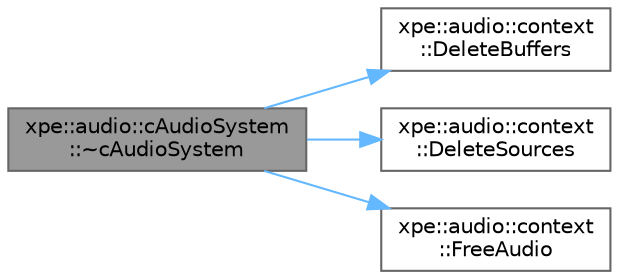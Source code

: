 digraph "xpe::audio::cAudioSystem::~cAudioSystem"
{
 // LATEX_PDF_SIZE
  bgcolor="transparent";
  edge [fontname=Helvetica,fontsize=10,labelfontname=Helvetica,labelfontsize=10];
  node [fontname=Helvetica,fontsize=10,shape=box,height=0.2,width=0.4];
  rankdir="LR";
  Node1 [id="Node000001",label="xpe::audio::cAudioSystem\l::~cAudioSystem",height=0.2,width=0.4,color="gray40", fillcolor="grey60", style="filled", fontcolor="black",tooltip=" "];
  Node1 -> Node2 [id="edge7_Node000001_Node000002",color="steelblue1",style="solid",tooltip=" "];
  Node2 [id="Node000002",label="xpe::audio::context\l::DeleteBuffers",height=0.2,width=0.4,color="grey40", fillcolor="white", style="filled",URL="$namespacexpe_1_1audio_1_1context.html#a5b811183b3c6fe18d071d3d10ba6695b",tooltip=" "];
  Node1 -> Node3 [id="edge8_Node000001_Node000003",color="steelblue1",style="solid",tooltip=" "];
  Node3 [id="Node000003",label="xpe::audio::context\l::DeleteSources",height=0.2,width=0.4,color="grey40", fillcolor="white", style="filled",URL="$namespacexpe_1_1audio_1_1context.html#aaad802187553ce017518fd6df0bb418c",tooltip=" "];
  Node1 -> Node4 [id="edge9_Node000001_Node000004",color="steelblue1",style="solid",tooltip=" "];
  Node4 [id="Node000004",label="xpe::audio::context\l::FreeAudio",height=0.2,width=0.4,color="grey40", fillcolor="white", style="filled",URL="$namespacexpe_1_1audio_1_1context.html#a4ddbaa76c1383f18ef7d912ae18037e7",tooltip=" "];
}
